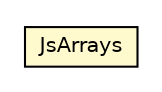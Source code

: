 #!/usr/local/bin/dot
#
# Class diagram 
# Generated by UMLGraph version R5_6-24-gf6e263 (http://www.umlgraph.org/)
#

digraph G {
	edge [fontname="Helvetica",fontsize=10,labelfontname="Helvetica",labelfontsize=10];
	node [fontname="Helvetica",fontsize=10,shape=plaintext];
	nodesep=0.25;
	ranksep=0.5;
	rankdir=LR;
	// org.turbogwt.core.js.collections.client.JsArrays
	c1976 [label=<<table title="org.turbogwt.core.js.collections.client.JsArrays" border="0" cellborder="1" cellspacing="0" cellpadding="2" port="p" bgcolor="lemonChiffon" href="./JsArrays.html">
		<tr><td><table border="0" cellspacing="0" cellpadding="1">
<tr><td align="center" balign="center"> JsArrays </td></tr>
		</table></td></tr>
		</table>>, URL="./JsArrays.html", fontname="Helvetica", fontcolor="black", fontsize=10.0];
}

